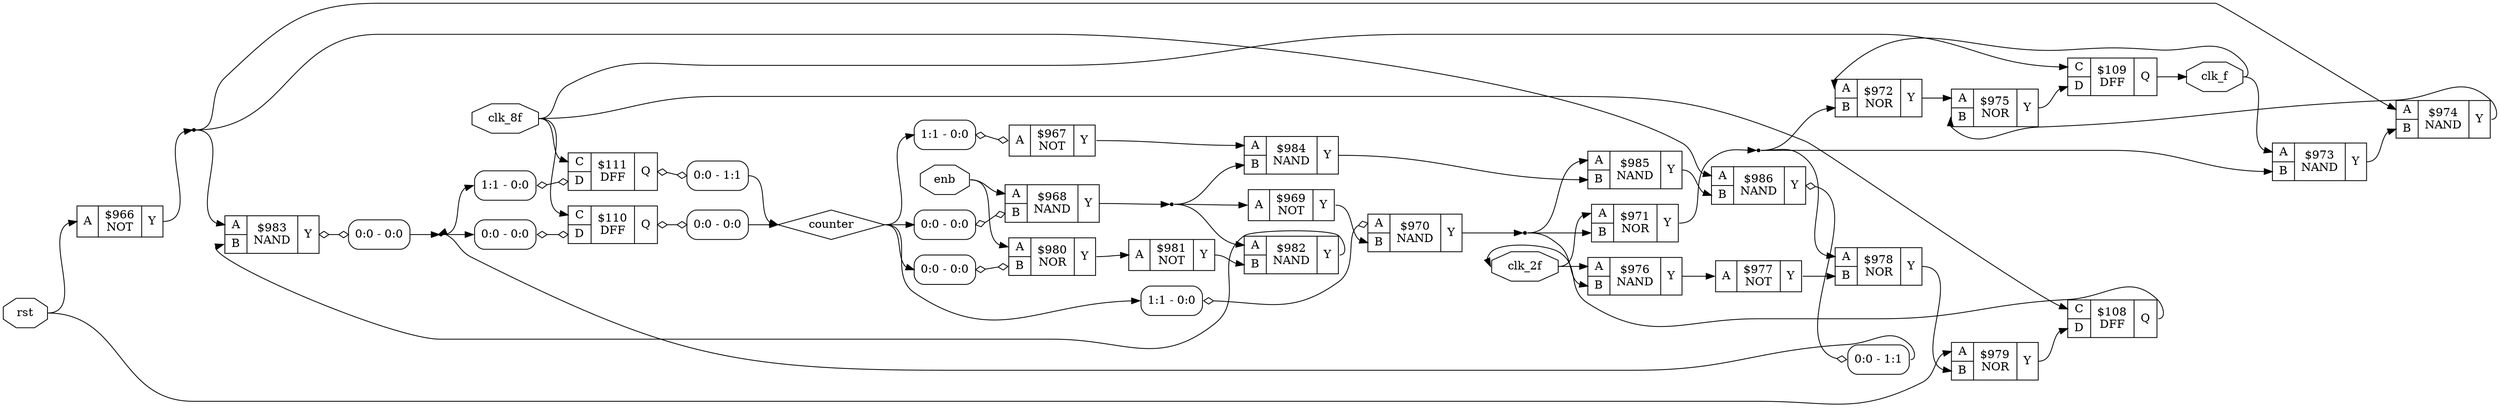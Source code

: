 digraph "gen_clk" {
rankdir="LR";
remincross=true;
n21 [ shape=octagon, label="clk_2f", color="black", fontcolor="black" ];
n22 [ shape=octagon, label="clk_8f", color="black", fontcolor="black" ];
n23 [ shape=octagon, label="clk_f", color="black", fontcolor="black" ];
n24 [ shape=diamond, label="counter", color="black", fontcolor="black" ];
n25 [ shape=octagon, label="enb", color="black", fontcolor="black" ];
n26 [ shape=octagon, label="rst", color="black", fontcolor="black" ];
c29 [ shape=record, label="{{<p27> A}|$966\nNOT|{<p28> Y}}" ];
c30 [ shape=record, label="{{<p27> A}|$967\nNOT|{<p28> Y}}" ];
x0 [ shape=record, style=rounded, label="<s0> 1:1 - 0:0 " ];
x0:e -> c30:p27:w [arrowhead=odiamond, arrowtail=odiamond, dir=both, color="black", label=""];
c32 [ shape=record, label="{{<p27> A|<p31> B}|$968\nNAND|{<p28> Y}}" ];
x1 [ shape=record, style=rounded, label="<s0> 0:0 - 0:0 " ];
x1:e -> c32:p31:w [arrowhead=odiamond, arrowtail=odiamond, dir=both, color="black", label=""];
c33 [ shape=record, label="{{<p27> A}|$969\nNOT|{<p28> Y}}" ];
c34 [ shape=record, label="{{<p27> A|<p31> B}|$970\nNAND|{<p28> Y}}" ];
x2 [ shape=record, style=rounded, label="<s0> 1:1 - 0:0 " ];
x2:e -> c34:p27:w [arrowhead=odiamond, arrowtail=odiamond, dir=both, color="black", label=""];
c35 [ shape=record, label="{{<p27> A|<p31> B}|$971\nNOR|{<p28> Y}}" ];
c36 [ shape=record, label="{{<p27> A|<p31> B}|$972\nNOR|{<p28> Y}}" ];
c37 [ shape=record, label="{{<p27> A|<p31> B}|$973\nNAND|{<p28> Y}}" ];
c38 [ shape=record, label="{{<p27> A|<p31> B}|$974\nNAND|{<p28> Y}}" ];
c39 [ shape=record, label="{{<p27> A|<p31> B}|$975\nNOR|{<p28> Y}}" ];
c40 [ shape=record, label="{{<p27> A|<p31> B}|$976\nNAND|{<p28> Y}}" ];
c41 [ shape=record, label="{{<p27> A}|$977\nNOT|{<p28> Y}}" ];
c42 [ shape=record, label="{{<p27> A|<p31> B}|$978\nNOR|{<p28> Y}}" ];
c43 [ shape=record, label="{{<p27> A|<p31> B}|$979\nNOR|{<p28> Y}}" ];
c44 [ shape=record, label="{{<p27> A|<p31> B}|$980\nNOR|{<p28> Y}}" ];
x3 [ shape=record, style=rounded, label="<s0> 0:0 - 0:0 " ];
x3:e -> c44:p31:w [arrowhead=odiamond, arrowtail=odiamond, dir=both, color="black", label=""];
c45 [ shape=record, label="{{<p27> A}|$981\nNOT|{<p28> Y}}" ];
c46 [ shape=record, label="{{<p27> A|<p31> B}|$982\nNAND|{<p28> Y}}" ];
c47 [ shape=record, label="{{<p27> A|<p31> B}|$983\nNAND|{<p28> Y}}" ];
x4 [ shape=record, style=rounded, label="<s0> 0:0 - 0:0 " ];
c47:p28:e -> x4:w [arrowhead=odiamond, arrowtail=odiamond, dir=both, color="black", label=""];
c48 [ shape=record, label="{{<p27> A|<p31> B}|$984\nNAND|{<p28> Y}}" ];
c49 [ shape=record, label="{{<p27> A|<p31> B}|$985\nNAND|{<p28> Y}}" ];
c50 [ shape=record, label="{{<p27> A|<p31> B}|$986\nNAND|{<p28> Y}}" ];
x5 [ shape=record, style=rounded, label="<s0> 0:0 - 1:1 " ];
c50:p28:e -> x5:w [arrowhead=odiamond, arrowtail=odiamond, dir=both, color="black", label=""];
c54 [ shape=record, label="{{<p51> C|<p52> D}|$108\nDFF|{<p53> Q}}" ];
c55 [ shape=record, label="{{<p51> C|<p52> D}|$109\nDFF|{<p53> Q}}" ];
c56 [ shape=record, label="{{<p51> C|<p52> D}|$110\nDFF|{<p53> Q}}" ];
x6 [ shape=record, style=rounded, label="<s0> 0:0 - 0:0 " ];
x6:e -> c56:p52:w [arrowhead=odiamond, arrowtail=odiamond, dir=both, color="black", label=""];
x7 [ shape=record, style=rounded, label="<s0> 0:0 - 0:0 " ];
c56:p53:e -> x7:w [arrowhead=odiamond, arrowtail=odiamond, dir=both, color="black", label=""];
c57 [ shape=record, label="{{<p51> C|<p52> D}|$111\nDFF|{<p53> Q}}" ];
x8 [ shape=record, style=rounded, label="<s0> 1:1 - 0:0 " ];
x8:e -> c57:p52:w [arrowhead=odiamond, arrowtail=odiamond, dir=both, color="black", label=""];
x9 [ shape=record, style=rounded, label="<s0> 0:0 - 1:1 " ];
c57:p53:e -> x9:w [arrowhead=odiamond, arrowtail=odiamond, dir=both, color="black", label=""];
c43:p28:e -> c54:p52:w [color="black", label=""];
c36:p28:e -> c39:p27:w [color="black", label=""];
c37:p28:e -> c38:p31:w [color="black", label=""];
c38:p28:e -> c39:p31:w [color="black", label=""];
c40:p28:e -> c41:p27:w [color="black", label=""];
c41:p28:e -> c42:p31:w [color="black", label=""];
c42:p28:e -> c43:p31:w [color="black", label=""];
c44:p28:e -> c45:p27:w [color="black", label=""];
c45:p28:e -> c46:p31:w [color="black", label=""];
c46:p28:e -> c47:p31:w [color="black", label=""];
c48:p28:e -> c49:p31:w [color="black", label=""];
c39:p28:e -> c55:p52:w [color="black", label=""];
c49:p28:e -> c50:p31:w [color="black", label=""];
c54:p53:e -> n21:w [color="black", label=""];
n21:e -> c35:p27:w [color="black", label=""];
n21:e -> c40:p27:w [color="black", label=""];
n22:e -> c54:p51:w [color="black", label=""];
n22:e -> c55:p51:w [color="black", label=""];
n22:e -> c56:p51:w [color="black", label=""];
n22:e -> c57:p51:w [color="black", label=""];
c55:p53:e -> n23:w [color="black", label=""];
n23:e -> c36:p27:w [color="black", label=""];
n23:e -> c37:p27:w [color="black", label=""];
x7:s0:e -> n24:w [color="black", label=""];
x9:s0:e -> n24:w [color="black", label=""];
n24:e -> x0:s0:w [color="black", label=""];
n24:e -> x1:s0:w [color="black", label=""];
n24:e -> x2:s0:w [color="black", label=""];
n24:e -> x3:s0:w [color="black", label=""];
n25:e -> c32:p27:w [color="black", label=""];
n25:e -> c44:p27:w [color="black", label=""];
n26:e -> c29:p27:w [color="black", label=""];
n26:e -> c43:p27:w [color="black", label=""];
n3 [ shape=point ];
x4:s0:e -> n3:w [color="black", label=""];
x5:s0:e -> n3:w [color="black", label=""];
n3:e -> x6:s0:w [color="black", label=""];
n3:e -> x8:s0:w [color="black", label=""];
n4 [ shape=point ];
c29:p28:e -> n4:w [color="black", label=""];
n4:e -> c38:p27:w [color="black", label=""];
n4:e -> c47:p27:w [color="black", label=""];
n4:e -> c50:p27:w [color="black", label=""];
c30:p28:e -> c48:p27:w [color="black", label=""];
n6 [ shape=point ];
c32:p28:e -> n6:w [color="black", label=""];
n6:e -> c33:p27:w [color="black", label=""];
n6:e -> c46:p27:w [color="black", label=""];
n6:e -> c48:p31:w [color="black", label=""];
c33:p28:e -> c34:p31:w [color="black", label=""];
n8 [ shape=point ];
c34:p28:e -> n8:w [color="black", label=""];
n8:e -> c35:p31:w [color="black", label=""];
n8:e -> c40:p31:w [color="black", label=""];
n8:e -> c49:p27:w [color="black", label=""];
n9 [ shape=point ];
c35:p28:e -> n9:w [color="black", label=""];
n9:e -> c36:p31:w [color="black", label=""];
n9:e -> c37:p31:w [color="black", label=""];
n9:e -> c42:p27:w [color="black", label=""];
}
